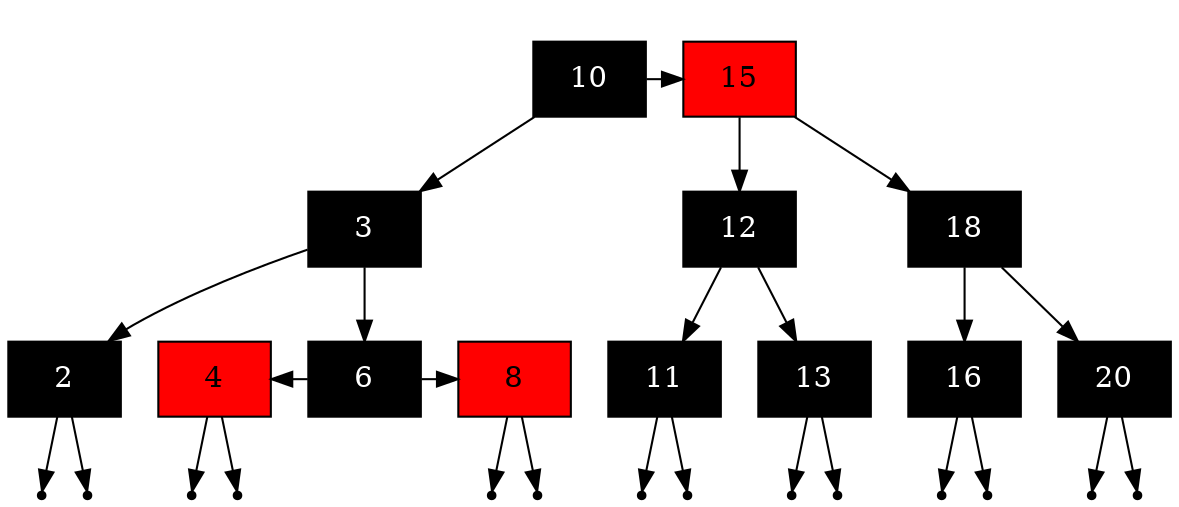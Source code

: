digraph {
node[shape=rectangle]
"10"[label="10"][style=filled][fillcolor=black][fontcolor=white];
"3"[label="3"][style=filled][fillcolor=black][fontcolor=white];
"2"[label="2"][style=filled][fillcolor=black][fontcolor=white];
null1 [shape=point];
null2 [shape=point];
"2" -> null1
"2" -> null2
"6"[label="6"][style=filled][fillcolor=black][fontcolor=white];
"4"[label="4"][style=filled][fillcolor=red][fontcolor=black];
null3 [shape=point];
null4 [shape=point];
"4" -> null3
"4" -> null4
"8"[label="8"][style=filled][fillcolor=red][fontcolor=black];
null5 [shape=point];
null6 [shape=point];
"8" -> null5
"8" -> null6
subgraph cluster_1 {
   { rank="same"; "4" , "8" , "6"}
   "4" ->"6"[dir=back];
   "6" -> "8";
color=white
}
"3" -> "2";
"3" -> "6";
"15"[label="15"][style=filled][fillcolor=red][fontcolor=black];
"12"[label="12"][style=filled][fillcolor=black][fontcolor=white];
"11"[label="11"][style=filled][fillcolor=black][fontcolor=white];
null7 [shape=point];
null8 [shape=point];
"11" -> null7
"11" -> null8
"13"[label="13"][style=filled][fillcolor=black][fontcolor=white];
null9 [shape=point];
null10 [shape=point];
"13" -> null9
"13" -> null10
"12" -> "11";
"12" -> "13";
"18"[label="18"][style=filled][fillcolor=black][fontcolor=white];
"16"[label="16"][style=filled][fillcolor=black][fontcolor=white];
null11 [shape=point];
null12 [shape=point];
"16" -> null11
"16" -> null12
"20"[label="20"][style=filled][fillcolor=black][fontcolor=white];
null13 [shape=point];
null14 [shape=point];
"20" -> null13
"20" -> null14
"18" -> "16";
"18" -> "20";
"15" -> "12";
"15" -> "18";
subgraph cluster_2 {
   { rank="same"; "15" , "10"}
   "10" -> "15";
color=white
}
"10" -> "3";
}